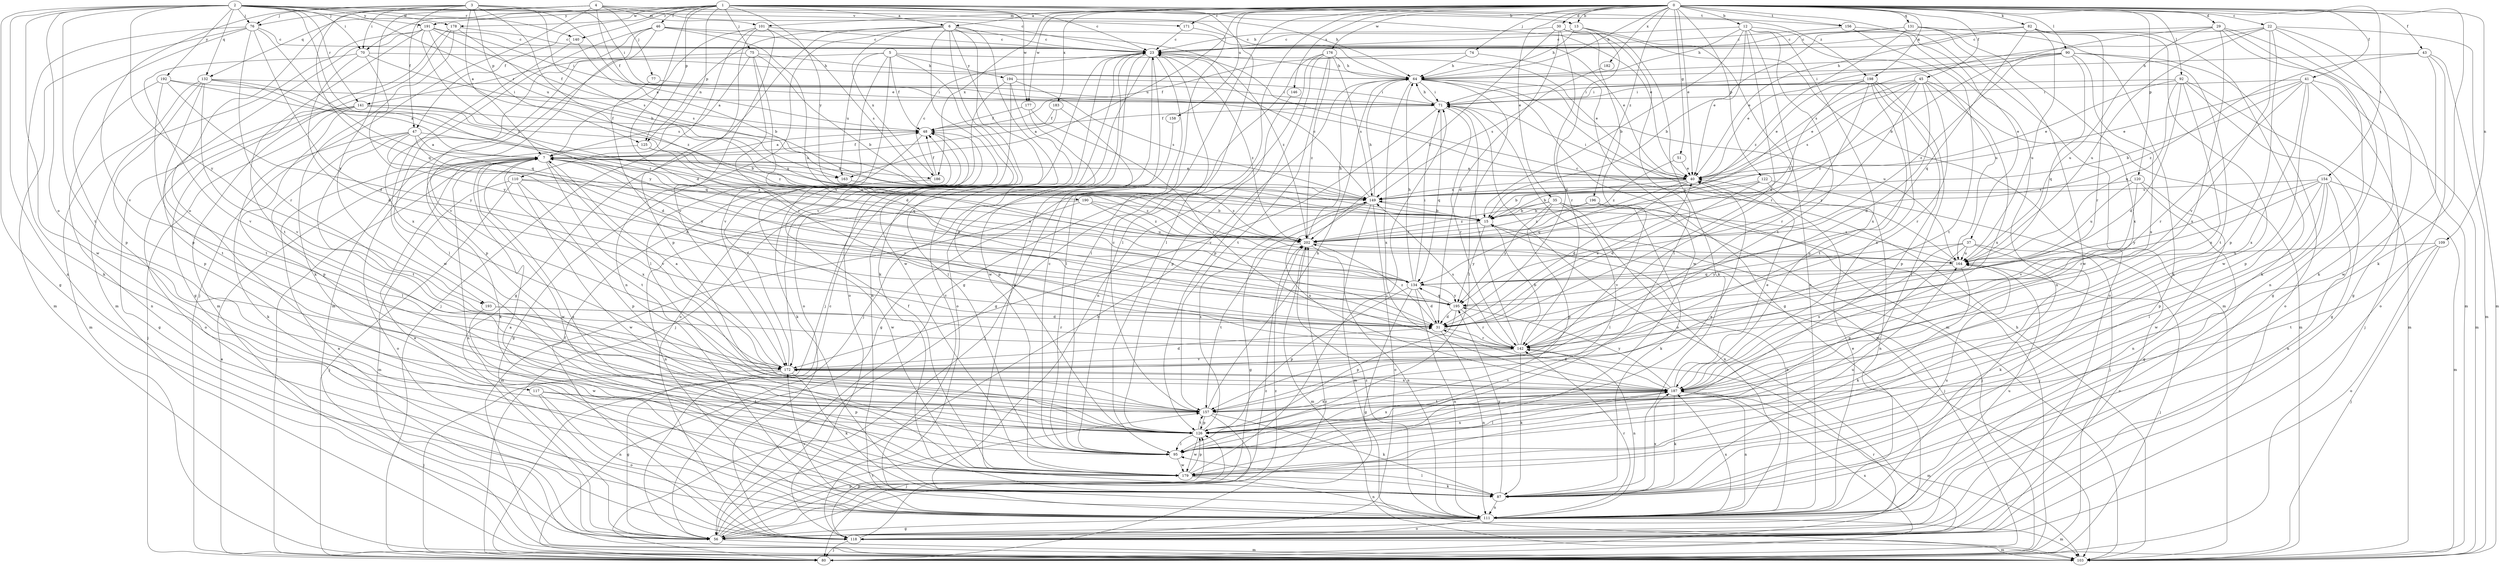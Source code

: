 strict digraph  {
0;
1;
2;
3;
4;
5;
6;
7;
12;
13;
15;
22;
23;
29;
30;
31;
35;
37;
40;
41;
43;
45;
46;
47;
48;
51;
56;
64;
70;
71;
74;
75;
76;
77;
80;
82;
87;
90;
92;
95;
101;
103;
109;
110;
111;
117;
118;
120;
122;
125;
126;
131;
132;
134;
140;
141;
142;
146;
149;
154;
156;
157;
158;
163;
164;
171;
172;
176;
177;
178;
179;
182;
183;
186;
187;
190;
191;
192;
193;
194;
195;
196;
198;
202;
0 -> 6  [label=a];
0 -> 12  [label=b];
0 -> 13  [label=b];
0 -> 22  [label=c];
0 -> 29  [label=d];
0 -> 30  [label=d];
0 -> 35  [label=e];
0 -> 37  [label=e];
0 -> 40  [label=e];
0 -> 41  [label=f];
0 -> 43  [label=f];
0 -> 45  [label=f];
0 -> 51  [label=g];
0 -> 56  [label=g];
0 -> 64  [label=h];
0 -> 74  [label=j];
0 -> 82  [label=k];
0 -> 87  [label=k];
0 -> 90  [label=l];
0 -> 92  [label=l];
0 -> 95  [label=l];
0 -> 101  [label=m];
0 -> 109  [label=n];
0 -> 120  [label=p];
0 -> 122  [label=p];
0 -> 131  [label=q];
0 -> 146  [label=s];
0 -> 154  [label=t];
0 -> 156  [label=t];
0 -> 158  [label=u];
0 -> 163  [label=u];
0 -> 171  [label=v];
0 -> 176  [label=w];
0 -> 177  [label=w];
0 -> 182  [label=x];
0 -> 183  [label=x];
0 -> 186  [label=x];
0 -> 196  [label=z];
0 -> 198  [label=z];
1 -> 6  [label=a];
1 -> 13  [label=b];
1 -> 23  [label=c];
1 -> 31  [label=d];
1 -> 40  [label=e];
1 -> 46  [label=f];
1 -> 47  [label=f];
1 -> 70  [label=i];
1 -> 75  [label=j];
1 -> 95  [label=l];
1 -> 110  [label=n];
1 -> 125  [label=p];
1 -> 132  [label=q];
1 -> 140  [label=r];
1 -> 156  [label=t];
1 -> 177  [label=w];
1 -> 178  [label=w];
1 -> 190  [label=y];
1 -> 191  [label=y];
1 -> 198  [label=z];
2 -> 56  [label=g];
2 -> 64  [label=h];
2 -> 70  [label=i];
2 -> 76  [label=j];
2 -> 111  [label=n];
2 -> 117  [label=o];
2 -> 132  [label=q];
2 -> 140  [label=r];
2 -> 141  [label=r];
2 -> 157  [label=t];
2 -> 163  [label=u];
2 -> 171  [label=v];
2 -> 178  [label=w];
2 -> 179  [label=w];
2 -> 191  [label=y];
2 -> 192  [label=y];
2 -> 193  [label=y];
2 -> 202  [label=z];
3 -> 7  [label=a];
3 -> 15  [label=b];
3 -> 40  [label=e];
3 -> 47  [label=f];
3 -> 70  [label=i];
3 -> 71  [label=i];
3 -> 76  [label=j];
3 -> 125  [label=p];
3 -> 134  [label=q];
3 -> 149  [label=s];
3 -> 172  [label=v];
4 -> 23  [label=c];
4 -> 48  [label=f];
4 -> 64  [label=h];
4 -> 76  [label=j];
4 -> 77  [label=j];
4 -> 80  [label=j];
4 -> 101  [label=m];
4 -> 117  [label=o];
4 -> 193  [label=y];
5 -> 40  [label=e];
5 -> 48  [label=f];
5 -> 95  [label=l];
5 -> 118  [label=o];
5 -> 141  [label=r];
5 -> 163  [label=u];
5 -> 172  [label=v];
5 -> 194  [label=y];
6 -> 23  [label=c];
6 -> 56  [label=g];
6 -> 80  [label=j];
6 -> 87  [label=k];
6 -> 111  [label=n];
6 -> 118  [label=o];
6 -> 125  [label=p];
6 -> 172  [label=v];
6 -> 179  [label=w];
6 -> 186  [label=x];
6 -> 202  [label=z];
7 -> 40  [label=e];
7 -> 48  [label=f];
7 -> 80  [label=j];
7 -> 111  [label=n];
7 -> 118  [label=o];
7 -> 142  [label=r];
7 -> 157  [label=t];
7 -> 163  [label=u];
7 -> 172  [label=v];
7 -> 179  [label=w];
7 -> 186  [label=x];
7 -> 187  [label=x];
12 -> 15  [label=b];
12 -> 23  [label=c];
12 -> 31  [label=d];
12 -> 40  [label=e];
12 -> 64  [label=h];
12 -> 142  [label=r];
12 -> 157  [label=t];
12 -> 164  [label=u];
12 -> 187  [label=x];
13 -> 23  [label=c];
13 -> 31  [label=d];
13 -> 64  [label=h];
13 -> 87  [label=k];
13 -> 111  [label=n];
15 -> 7  [label=a];
15 -> 80  [label=j];
15 -> 195  [label=y];
15 -> 202  [label=z];
22 -> 23  [label=c];
22 -> 56  [label=g];
22 -> 87  [label=k];
22 -> 103  [label=m];
22 -> 126  [label=p];
22 -> 149  [label=s];
22 -> 164  [label=u];
22 -> 172  [label=v];
23 -> 64  [label=h];
23 -> 80  [label=j];
23 -> 87  [label=k];
23 -> 95  [label=l];
23 -> 111  [label=n];
23 -> 118  [label=o];
23 -> 179  [label=w];
23 -> 202  [label=z];
29 -> 15  [label=b];
29 -> 23  [label=c];
29 -> 56  [label=g];
29 -> 103  [label=m];
29 -> 111  [label=n];
29 -> 164  [label=u];
29 -> 187  [label=x];
30 -> 23  [label=c];
30 -> 31  [label=d];
30 -> 95  [label=l];
30 -> 103  [label=m];
30 -> 142  [label=r];
30 -> 179  [label=w];
30 -> 202  [label=z];
31 -> 40  [label=e];
31 -> 111  [label=n];
31 -> 142  [label=r];
31 -> 202  [label=z];
35 -> 15  [label=b];
35 -> 80  [label=j];
35 -> 87  [label=k];
35 -> 95  [label=l];
35 -> 111  [label=n];
35 -> 126  [label=p];
35 -> 195  [label=y];
35 -> 202  [label=z];
37 -> 87  [label=k];
37 -> 118  [label=o];
37 -> 126  [label=p];
37 -> 164  [label=u];
37 -> 187  [label=x];
37 -> 195  [label=y];
40 -> 7  [label=a];
40 -> 15  [label=b];
40 -> 31  [label=d];
40 -> 71  [label=i];
40 -> 134  [label=q];
40 -> 149  [label=s];
41 -> 15  [label=b];
41 -> 40  [label=e];
41 -> 71  [label=i];
41 -> 80  [label=j];
41 -> 103  [label=m];
41 -> 126  [label=p];
41 -> 142  [label=r];
41 -> 187  [label=x];
43 -> 64  [label=h];
43 -> 103  [label=m];
43 -> 118  [label=o];
43 -> 179  [label=w];
43 -> 202  [label=z];
45 -> 31  [label=d];
45 -> 40  [label=e];
45 -> 71  [label=i];
45 -> 103  [label=m];
45 -> 142  [label=r];
45 -> 149  [label=s];
45 -> 187  [label=x];
45 -> 195  [label=y];
45 -> 202  [label=z];
46 -> 23  [label=c];
46 -> 40  [label=e];
46 -> 95  [label=l];
46 -> 103  [label=m];
46 -> 164  [label=u];
46 -> 172  [label=v];
46 -> 179  [label=w];
47 -> 7  [label=a];
47 -> 31  [label=d];
47 -> 87  [label=k];
47 -> 95  [label=l];
47 -> 157  [label=t];
47 -> 195  [label=y];
47 -> 202  [label=z];
48 -> 7  [label=a];
48 -> 56  [label=g];
48 -> 87  [label=k];
51 -> 40  [label=e];
51 -> 202  [label=z];
56 -> 7  [label=a];
56 -> 23  [label=c];
56 -> 64  [label=h];
56 -> 103  [label=m];
56 -> 126  [label=p];
56 -> 157  [label=t];
56 -> 202  [label=z];
64 -> 71  [label=i];
64 -> 95  [label=l];
64 -> 103  [label=m];
64 -> 164  [label=u];
64 -> 187  [label=x];
70 -> 31  [label=d];
70 -> 64  [label=h];
70 -> 149  [label=s];
70 -> 172  [label=v];
70 -> 195  [label=y];
71 -> 48  [label=f];
71 -> 64  [label=h];
71 -> 103  [label=m];
71 -> 118  [label=o];
71 -> 134  [label=q];
71 -> 142  [label=r];
71 -> 172  [label=v];
74 -> 48  [label=f];
74 -> 56  [label=g];
74 -> 64  [label=h];
75 -> 7  [label=a];
75 -> 15  [label=b];
75 -> 31  [label=d];
75 -> 64  [label=h];
75 -> 126  [label=p];
75 -> 142  [label=r];
76 -> 23  [label=c];
76 -> 31  [label=d];
76 -> 87  [label=k];
76 -> 103  [label=m];
76 -> 126  [label=p];
76 -> 134  [label=q];
76 -> 142  [label=r];
77 -> 31  [label=d];
77 -> 71  [label=i];
80 -> 7  [label=a];
80 -> 142  [label=r];
80 -> 187  [label=x];
80 -> 202  [label=z];
82 -> 23  [label=c];
82 -> 40  [label=e];
82 -> 87  [label=k];
82 -> 134  [label=q];
82 -> 142  [label=r];
82 -> 164  [label=u];
82 -> 179  [label=w];
87 -> 7  [label=a];
87 -> 95  [label=l];
87 -> 111  [label=n];
87 -> 164  [label=u];
87 -> 187  [label=x];
87 -> 195  [label=y];
90 -> 40  [label=e];
90 -> 64  [label=h];
90 -> 71  [label=i];
90 -> 118  [label=o];
90 -> 134  [label=q];
90 -> 157  [label=t];
90 -> 187  [label=x];
90 -> 202  [label=z];
92 -> 31  [label=d];
92 -> 40  [label=e];
92 -> 56  [label=g];
92 -> 71  [label=i];
92 -> 103  [label=m];
92 -> 164  [label=u];
92 -> 187  [label=x];
95 -> 23  [label=c];
95 -> 40  [label=e];
95 -> 179  [label=w];
95 -> 187  [label=x];
101 -> 7  [label=a];
101 -> 23  [label=c];
101 -> 80  [label=j];
101 -> 126  [label=p];
101 -> 149  [label=s];
101 -> 172  [label=v];
103 -> 64  [label=h];
109 -> 80  [label=j];
109 -> 118  [label=o];
109 -> 157  [label=t];
109 -> 164  [label=u];
110 -> 80  [label=j];
110 -> 103  [label=m];
110 -> 126  [label=p];
110 -> 149  [label=s];
110 -> 179  [label=w];
110 -> 202  [label=z];
111 -> 7  [label=a];
111 -> 15  [label=b];
111 -> 23  [label=c];
111 -> 40  [label=e];
111 -> 56  [label=g];
111 -> 103  [label=m];
111 -> 118  [label=o];
111 -> 142  [label=r];
111 -> 164  [label=u];
111 -> 172  [label=v];
111 -> 187  [label=x];
111 -> 202  [label=z];
117 -> 111  [label=n];
117 -> 118  [label=o];
117 -> 126  [label=p];
117 -> 157  [label=t];
118 -> 48  [label=f];
118 -> 80  [label=j];
118 -> 103  [label=m];
118 -> 126  [label=p];
118 -> 202  [label=z];
120 -> 56  [label=g];
120 -> 111  [label=n];
120 -> 149  [label=s];
120 -> 164  [label=u];
120 -> 172  [label=v];
122 -> 15  [label=b];
122 -> 31  [label=d];
122 -> 80  [label=j];
122 -> 111  [label=n];
122 -> 149  [label=s];
125 -> 31  [label=d];
125 -> 87  [label=k];
125 -> 134  [label=q];
126 -> 95  [label=l];
126 -> 149  [label=s];
126 -> 157  [label=t];
126 -> 179  [label=w];
126 -> 187  [label=x];
131 -> 15  [label=b];
131 -> 23  [label=c];
131 -> 87  [label=k];
131 -> 179  [label=w];
131 -> 187  [label=x];
131 -> 202  [label=z];
132 -> 7  [label=a];
132 -> 71  [label=i];
132 -> 103  [label=m];
132 -> 126  [label=p];
132 -> 134  [label=q];
132 -> 157  [label=t];
132 -> 172  [label=v];
134 -> 7  [label=a];
134 -> 31  [label=d];
134 -> 56  [label=g];
134 -> 64  [label=h];
134 -> 71  [label=i];
134 -> 111  [label=n];
134 -> 126  [label=p];
134 -> 195  [label=y];
140 -> 15  [label=b];
140 -> 187  [label=x];
141 -> 15  [label=b];
141 -> 48  [label=f];
141 -> 56  [label=g];
141 -> 80  [label=j];
141 -> 118  [label=o];
141 -> 126  [label=p];
141 -> 202  [label=z];
142 -> 15  [label=b];
142 -> 71  [label=i];
142 -> 87  [label=k];
142 -> 111  [label=n];
142 -> 149  [label=s];
142 -> 172  [label=v];
146 -> 126  [label=p];
149 -> 15  [label=b];
149 -> 23  [label=c];
149 -> 56  [label=g];
149 -> 64  [label=h];
149 -> 103  [label=m];
149 -> 118  [label=o];
149 -> 187  [label=x];
154 -> 95  [label=l];
154 -> 103  [label=m];
154 -> 111  [label=n];
154 -> 126  [label=p];
154 -> 142  [label=r];
154 -> 149  [label=s];
154 -> 179  [label=w];
154 -> 195  [label=y];
156 -> 23  [label=c];
156 -> 111  [label=n];
156 -> 118  [label=o];
156 -> 157  [label=t];
157 -> 23  [label=c];
157 -> 64  [label=h];
157 -> 80  [label=j];
157 -> 87  [label=k];
157 -> 126  [label=p];
157 -> 187  [label=x];
158 -> 56  [label=g];
163 -> 202  [label=z];
164 -> 23  [label=c];
164 -> 80  [label=j];
164 -> 87  [label=k];
164 -> 134  [label=q];
164 -> 149  [label=s];
171 -> 23  [label=c];
171 -> 95  [label=l];
172 -> 7  [label=a];
172 -> 31  [label=d];
172 -> 48  [label=f];
172 -> 56  [label=g];
172 -> 80  [label=j];
172 -> 87  [label=k];
172 -> 187  [label=x];
176 -> 56  [label=g];
176 -> 64  [label=h];
176 -> 111  [label=n];
176 -> 126  [label=p];
176 -> 149  [label=s];
176 -> 157  [label=t];
176 -> 202  [label=z];
177 -> 48  [label=f];
177 -> 126  [label=p];
177 -> 142  [label=r];
178 -> 23  [label=c];
178 -> 56  [label=g];
178 -> 87  [label=k];
178 -> 103  [label=m];
178 -> 149  [label=s];
179 -> 7  [label=a];
179 -> 48  [label=f];
179 -> 71  [label=i];
179 -> 87  [label=k];
179 -> 111  [label=n];
179 -> 126  [label=p];
179 -> 164  [label=u];
182 -> 149  [label=s];
183 -> 7  [label=a];
183 -> 48  [label=f];
183 -> 80  [label=j];
186 -> 23  [label=c];
186 -> 48  [label=f];
186 -> 179  [label=w];
187 -> 31  [label=d];
187 -> 40  [label=e];
187 -> 87  [label=k];
187 -> 95  [label=l];
187 -> 103  [label=m];
187 -> 111  [label=n];
187 -> 157  [label=t];
187 -> 172  [label=v];
187 -> 195  [label=y];
190 -> 15  [label=b];
190 -> 103  [label=m];
190 -> 111  [label=n];
190 -> 164  [label=u];
190 -> 202  [label=z];
191 -> 23  [label=c];
191 -> 48  [label=f];
191 -> 71  [label=i];
191 -> 103  [label=m];
191 -> 126  [label=p];
191 -> 157  [label=t];
191 -> 195  [label=y];
191 -> 202  [label=z];
192 -> 71  [label=i];
192 -> 111  [label=n];
192 -> 157  [label=t];
192 -> 195  [label=y];
192 -> 202  [label=z];
193 -> 31  [label=d];
193 -> 142  [label=r];
193 -> 179  [label=w];
194 -> 71  [label=i];
194 -> 80  [label=j];
194 -> 95  [label=l];
194 -> 118  [label=o];
194 -> 149  [label=s];
195 -> 31  [label=d];
195 -> 126  [label=p];
195 -> 134  [label=q];
195 -> 142  [label=r];
196 -> 15  [label=b];
196 -> 80  [label=j];
196 -> 172  [label=v];
196 -> 202  [label=z];
198 -> 40  [label=e];
198 -> 71  [label=i];
198 -> 95  [label=l];
198 -> 126  [label=p];
198 -> 142  [label=r];
198 -> 157  [label=t];
198 -> 187  [label=x];
198 -> 202  [label=z];
202 -> 64  [label=h];
202 -> 103  [label=m];
202 -> 111  [label=n];
202 -> 157  [label=t];
202 -> 164  [label=u];
}
